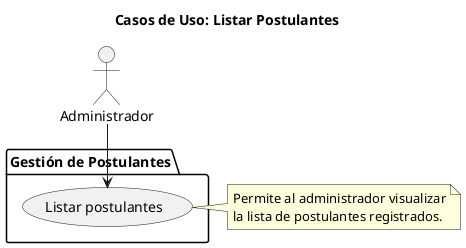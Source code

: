 @startuml
title Casos de Uso: Listar Postulantes

actor Administrador

folder "Gestión de Postulantes" as Postulantes {
    Administrador --> (Listar postulantes)
}

note right of (Listar postulantes)
    Permite al administrador visualizar
    la lista de postulantes registrados.
end note
@enduml

